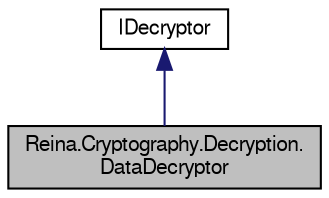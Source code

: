 digraph "Reina.Cryptography.Decryption.DataDecryptor"
{
 // LATEX_PDF_SIZE
  edge [fontname="FreeSans",fontsize="10",labelfontname="FreeSans",labelfontsize="10"];
  node [fontname="FreeSans",fontsize="10",shape=record];
  Node1 [label="Reina.Cryptography.Decryption.\lDataDecryptor",height=0.2,width=0.4,color="black", fillcolor="grey75", style="filled", fontcolor="black",tooltip="Implements decryption operations using a cascading triple-layered technique with Twofish,..."];
  Node2 -> Node1 [dir="back",color="midnightblue",fontsize="10",style="solid",fontname="FreeSans"];
  Node2 [label="IDecryptor",height=0.2,width=0.4,color="black", fillcolor="white", style="filled",URL="$interface_reina_1_1_cryptography_1_1_interfaces_1_1_i_decryptor.html",tooltip="Defines the contract for the DataDecryptor class that implements data decryption."];
}
